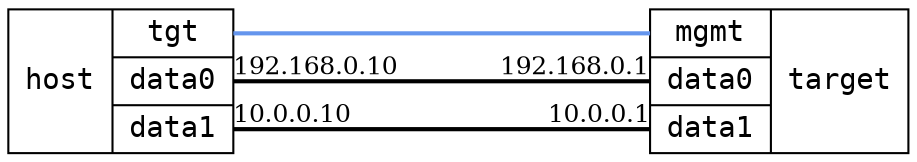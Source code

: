 graph "1x3" {
	layout="neato";
	overlap="false";
	esep="+80";

        node [shape=record, fontname="monospace"];
	edge [color="cornflowerblue", penwidth="2"];

	host [
	    label="host | { <tgt> tgt | <data0> data0 | <data1>  data1 }",
	    pos="0,12!",
	    kind="controller",
	];

        target [
	    label="{ <mgmt> mgmt | <data0> data0 | <data1> data1 } | target",
	    pos="10,12!",

	    kind="infix",
	];

	host:tgt -- target:mgmt [kind=mgmt]
	host:data0 -- target:data0 [color=black, fontcolor=black, fontsize=12, taillabel="192.168.0.10", headlabel="192.168.0.1"]
	host:data1 -- target:data1 [color=black, fontcolor=black, fontsize=12, taillabel="10.0.0.10", headlabel="10.0.0.1"]
}